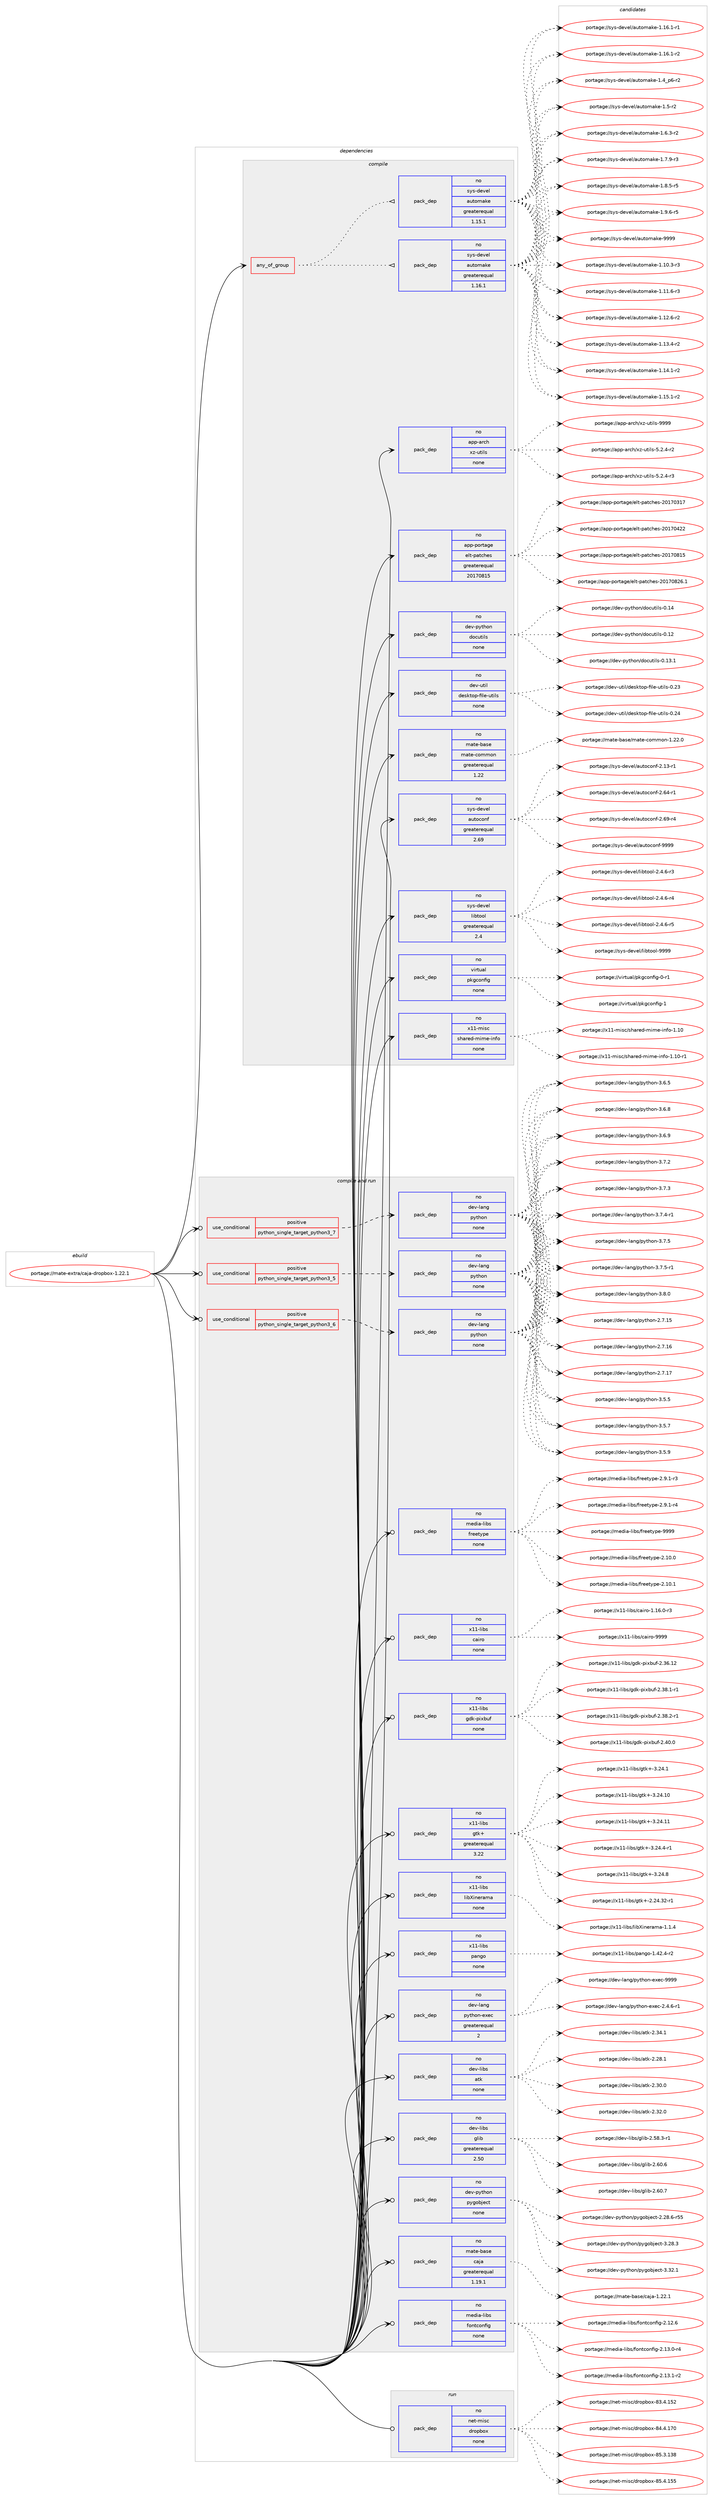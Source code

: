 digraph prolog {

# *************
# Graph options
# *************

newrank=true;
concentrate=true;
compound=true;
graph [rankdir=LR,fontname=Helvetica,fontsize=10,ranksep=1.5];#, ranksep=2.5, nodesep=0.2];
edge  [arrowhead=vee];
node  [fontname=Helvetica,fontsize=10];

# **********
# The ebuild
# **********

subgraph cluster_leftcol {
color=gray;
rank=same;
label=<<i>ebuild</i>>;
id [label="portage://mate-extra/caja-dropbox-1.22.1", color=red, width=4, href="../mate-extra/caja-dropbox-1.22.1.svg"];
}

# ****************
# The dependencies
# ****************

subgraph cluster_midcol {
color=gray;
label=<<i>dependencies</i>>;
subgraph cluster_compile {
fillcolor="#eeeeee";
style=filled;
label=<<i>compile</i>>;
subgraph any4840 {
dependency308282 [label=<<TABLE BORDER="0" CELLBORDER="1" CELLSPACING="0" CELLPADDING="4"><TR><TD CELLPADDING="10">any_of_group</TD></TR></TABLE>>, shape=none, color=red];subgraph pack225998 {
dependency308283 [label=<<TABLE BORDER="0" CELLBORDER="1" CELLSPACING="0" CELLPADDING="4" WIDTH="220"><TR><TD ROWSPAN="6" CELLPADDING="30">pack_dep</TD></TR><TR><TD WIDTH="110">no</TD></TR><TR><TD>sys-devel</TD></TR><TR><TD>automake</TD></TR><TR><TD>greaterequal</TD></TR><TR><TD>1.16.1</TD></TR></TABLE>>, shape=none, color=blue];
}
dependency308282:e -> dependency308283:w [weight=20,style="dotted",arrowhead="oinv"];
subgraph pack225999 {
dependency308284 [label=<<TABLE BORDER="0" CELLBORDER="1" CELLSPACING="0" CELLPADDING="4" WIDTH="220"><TR><TD ROWSPAN="6" CELLPADDING="30">pack_dep</TD></TR><TR><TD WIDTH="110">no</TD></TR><TR><TD>sys-devel</TD></TR><TR><TD>automake</TD></TR><TR><TD>greaterequal</TD></TR><TR><TD>1.15.1</TD></TR></TABLE>>, shape=none, color=blue];
}
dependency308282:e -> dependency308284:w [weight=20,style="dotted",arrowhead="oinv"];
}
id:e -> dependency308282:w [weight=20,style="solid",arrowhead="vee"];
subgraph pack226000 {
dependency308285 [label=<<TABLE BORDER="0" CELLBORDER="1" CELLSPACING="0" CELLPADDING="4" WIDTH="220"><TR><TD ROWSPAN="6" CELLPADDING="30">pack_dep</TD></TR><TR><TD WIDTH="110">no</TD></TR><TR><TD>app-arch</TD></TR><TR><TD>xz-utils</TD></TR><TR><TD>none</TD></TR><TR><TD></TD></TR></TABLE>>, shape=none, color=blue];
}
id:e -> dependency308285:w [weight=20,style="solid",arrowhead="vee"];
subgraph pack226001 {
dependency308286 [label=<<TABLE BORDER="0" CELLBORDER="1" CELLSPACING="0" CELLPADDING="4" WIDTH="220"><TR><TD ROWSPAN="6" CELLPADDING="30">pack_dep</TD></TR><TR><TD WIDTH="110">no</TD></TR><TR><TD>app-portage</TD></TR><TR><TD>elt-patches</TD></TR><TR><TD>greaterequal</TD></TR><TR><TD>20170815</TD></TR></TABLE>>, shape=none, color=blue];
}
id:e -> dependency308286:w [weight=20,style="solid",arrowhead="vee"];
subgraph pack226002 {
dependency308287 [label=<<TABLE BORDER="0" CELLBORDER="1" CELLSPACING="0" CELLPADDING="4" WIDTH="220"><TR><TD ROWSPAN="6" CELLPADDING="30">pack_dep</TD></TR><TR><TD WIDTH="110">no</TD></TR><TR><TD>dev-python</TD></TR><TR><TD>docutils</TD></TR><TR><TD>none</TD></TR><TR><TD></TD></TR></TABLE>>, shape=none, color=blue];
}
id:e -> dependency308287:w [weight=20,style="solid",arrowhead="vee"];
subgraph pack226003 {
dependency308288 [label=<<TABLE BORDER="0" CELLBORDER="1" CELLSPACING="0" CELLPADDING="4" WIDTH="220"><TR><TD ROWSPAN="6" CELLPADDING="30">pack_dep</TD></TR><TR><TD WIDTH="110">no</TD></TR><TR><TD>dev-util</TD></TR><TR><TD>desktop-file-utils</TD></TR><TR><TD>none</TD></TR><TR><TD></TD></TR></TABLE>>, shape=none, color=blue];
}
id:e -> dependency308288:w [weight=20,style="solid",arrowhead="vee"];
subgraph pack226004 {
dependency308289 [label=<<TABLE BORDER="0" CELLBORDER="1" CELLSPACING="0" CELLPADDING="4" WIDTH="220"><TR><TD ROWSPAN="6" CELLPADDING="30">pack_dep</TD></TR><TR><TD WIDTH="110">no</TD></TR><TR><TD>mate-base</TD></TR><TR><TD>mate-common</TD></TR><TR><TD>greaterequal</TD></TR><TR><TD>1.22</TD></TR></TABLE>>, shape=none, color=blue];
}
id:e -> dependency308289:w [weight=20,style="solid",arrowhead="vee"];
subgraph pack226005 {
dependency308290 [label=<<TABLE BORDER="0" CELLBORDER="1" CELLSPACING="0" CELLPADDING="4" WIDTH="220"><TR><TD ROWSPAN="6" CELLPADDING="30">pack_dep</TD></TR><TR><TD WIDTH="110">no</TD></TR><TR><TD>sys-devel</TD></TR><TR><TD>autoconf</TD></TR><TR><TD>greaterequal</TD></TR><TR><TD>2.69</TD></TR></TABLE>>, shape=none, color=blue];
}
id:e -> dependency308290:w [weight=20,style="solid",arrowhead="vee"];
subgraph pack226006 {
dependency308291 [label=<<TABLE BORDER="0" CELLBORDER="1" CELLSPACING="0" CELLPADDING="4" WIDTH="220"><TR><TD ROWSPAN="6" CELLPADDING="30">pack_dep</TD></TR><TR><TD WIDTH="110">no</TD></TR><TR><TD>sys-devel</TD></TR><TR><TD>libtool</TD></TR><TR><TD>greaterequal</TD></TR><TR><TD>2.4</TD></TR></TABLE>>, shape=none, color=blue];
}
id:e -> dependency308291:w [weight=20,style="solid",arrowhead="vee"];
subgraph pack226007 {
dependency308292 [label=<<TABLE BORDER="0" CELLBORDER="1" CELLSPACING="0" CELLPADDING="4" WIDTH="220"><TR><TD ROWSPAN="6" CELLPADDING="30">pack_dep</TD></TR><TR><TD WIDTH="110">no</TD></TR><TR><TD>virtual</TD></TR><TR><TD>pkgconfig</TD></TR><TR><TD>none</TD></TR><TR><TD></TD></TR></TABLE>>, shape=none, color=blue];
}
id:e -> dependency308292:w [weight=20,style="solid",arrowhead="vee"];
subgraph pack226008 {
dependency308293 [label=<<TABLE BORDER="0" CELLBORDER="1" CELLSPACING="0" CELLPADDING="4" WIDTH="220"><TR><TD ROWSPAN="6" CELLPADDING="30">pack_dep</TD></TR><TR><TD WIDTH="110">no</TD></TR><TR><TD>x11-misc</TD></TR><TR><TD>shared-mime-info</TD></TR><TR><TD>none</TD></TR><TR><TD></TD></TR></TABLE>>, shape=none, color=blue];
}
id:e -> dependency308293:w [weight=20,style="solid",arrowhead="vee"];
}
subgraph cluster_compileandrun {
fillcolor="#eeeeee";
style=filled;
label=<<i>compile and run</i>>;
subgraph cond77335 {
dependency308294 [label=<<TABLE BORDER="0" CELLBORDER="1" CELLSPACING="0" CELLPADDING="4"><TR><TD ROWSPAN="3" CELLPADDING="10">use_conditional</TD></TR><TR><TD>positive</TD></TR><TR><TD>python_single_target_python3_5</TD></TR></TABLE>>, shape=none, color=red];
subgraph pack226009 {
dependency308295 [label=<<TABLE BORDER="0" CELLBORDER="1" CELLSPACING="0" CELLPADDING="4" WIDTH="220"><TR><TD ROWSPAN="6" CELLPADDING="30">pack_dep</TD></TR><TR><TD WIDTH="110">no</TD></TR><TR><TD>dev-lang</TD></TR><TR><TD>python</TD></TR><TR><TD>none</TD></TR><TR><TD></TD></TR></TABLE>>, shape=none, color=blue];
}
dependency308294:e -> dependency308295:w [weight=20,style="dashed",arrowhead="vee"];
}
id:e -> dependency308294:w [weight=20,style="solid",arrowhead="odotvee"];
subgraph cond77336 {
dependency308296 [label=<<TABLE BORDER="0" CELLBORDER="1" CELLSPACING="0" CELLPADDING="4"><TR><TD ROWSPAN="3" CELLPADDING="10">use_conditional</TD></TR><TR><TD>positive</TD></TR><TR><TD>python_single_target_python3_6</TD></TR></TABLE>>, shape=none, color=red];
subgraph pack226010 {
dependency308297 [label=<<TABLE BORDER="0" CELLBORDER="1" CELLSPACING="0" CELLPADDING="4" WIDTH="220"><TR><TD ROWSPAN="6" CELLPADDING="30">pack_dep</TD></TR><TR><TD WIDTH="110">no</TD></TR><TR><TD>dev-lang</TD></TR><TR><TD>python</TD></TR><TR><TD>none</TD></TR><TR><TD></TD></TR></TABLE>>, shape=none, color=blue];
}
dependency308296:e -> dependency308297:w [weight=20,style="dashed",arrowhead="vee"];
}
id:e -> dependency308296:w [weight=20,style="solid",arrowhead="odotvee"];
subgraph cond77337 {
dependency308298 [label=<<TABLE BORDER="0" CELLBORDER="1" CELLSPACING="0" CELLPADDING="4"><TR><TD ROWSPAN="3" CELLPADDING="10">use_conditional</TD></TR><TR><TD>positive</TD></TR><TR><TD>python_single_target_python3_7</TD></TR></TABLE>>, shape=none, color=red];
subgraph pack226011 {
dependency308299 [label=<<TABLE BORDER="0" CELLBORDER="1" CELLSPACING="0" CELLPADDING="4" WIDTH="220"><TR><TD ROWSPAN="6" CELLPADDING="30">pack_dep</TD></TR><TR><TD WIDTH="110">no</TD></TR><TR><TD>dev-lang</TD></TR><TR><TD>python</TD></TR><TR><TD>none</TD></TR><TR><TD></TD></TR></TABLE>>, shape=none, color=blue];
}
dependency308298:e -> dependency308299:w [weight=20,style="dashed",arrowhead="vee"];
}
id:e -> dependency308298:w [weight=20,style="solid",arrowhead="odotvee"];
subgraph pack226012 {
dependency308300 [label=<<TABLE BORDER="0" CELLBORDER="1" CELLSPACING="0" CELLPADDING="4" WIDTH="220"><TR><TD ROWSPAN="6" CELLPADDING="30">pack_dep</TD></TR><TR><TD WIDTH="110">no</TD></TR><TR><TD>dev-lang</TD></TR><TR><TD>python-exec</TD></TR><TR><TD>greaterequal</TD></TR><TR><TD>2</TD></TR></TABLE>>, shape=none, color=blue];
}
id:e -> dependency308300:w [weight=20,style="solid",arrowhead="odotvee"];
subgraph pack226013 {
dependency308301 [label=<<TABLE BORDER="0" CELLBORDER="1" CELLSPACING="0" CELLPADDING="4" WIDTH="220"><TR><TD ROWSPAN="6" CELLPADDING="30">pack_dep</TD></TR><TR><TD WIDTH="110">no</TD></TR><TR><TD>dev-libs</TD></TR><TR><TD>atk</TD></TR><TR><TD>none</TD></TR><TR><TD></TD></TR></TABLE>>, shape=none, color=blue];
}
id:e -> dependency308301:w [weight=20,style="solid",arrowhead="odotvee"];
subgraph pack226014 {
dependency308302 [label=<<TABLE BORDER="0" CELLBORDER="1" CELLSPACING="0" CELLPADDING="4" WIDTH="220"><TR><TD ROWSPAN="6" CELLPADDING="30">pack_dep</TD></TR><TR><TD WIDTH="110">no</TD></TR><TR><TD>dev-libs</TD></TR><TR><TD>glib</TD></TR><TR><TD>greaterequal</TD></TR><TR><TD>2.50</TD></TR></TABLE>>, shape=none, color=blue];
}
id:e -> dependency308302:w [weight=20,style="solid",arrowhead="odotvee"];
subgraph pack226015 {
dependency308303 [label=<<TABLE BORDER="0" CELLBORDER="1" CELLSPACING="0" CELLPADDING="4" WIDTH="220"><TR><TD ROWSPAN="6" CELLPADDING="30">pack_dep</TD></TR><TR><TD WIDTH="110">no</TD></TR><TR><TD>dev-python</TD></TR><TR><TD>pygobject</TD></TR><TR><TD>none</TD></TR><TR><TD></TD></TR></TABLE>>, shape=none, color=blue];
}
id:e -> dependency308303:w [weight=20,style="solid",arrowhead="odotvee"];
subgraph pack226016 {
dependency308304 [label=<<TABLE BORDER="0" CELLBORDER="1" CELLSPACING="0" CELLPADDING="4" WIDTH="220"><TR><TD ROWSPAN="6" CELLPADDING="30">pack_dep</TD></TR><TR><TD WIDTH="110">no</TD></TR><TR><TD>mate-base</TD></TR><TR><TD>caja</TD></TR><TR><TD>greaterequal</TD></TR><TR><TD>1.19.1</TD></TR></TABLE>>, shape=none, color=blue];
}
id:e -> dependency308304:w [weight=20,style="solid",arrowhead="odotvee"];
subgraph pack226017 {
dependency308305 [label=<<TABLE BORDER="0" CELLBORDER="1" CELLSPACING="0" CELLPADDING="4" WIDTH="220"><TR><TD ROWSPAN="6" CELLPADDING="30">pack_dep</TD></TR><TR><TD WIDTH="110">no</TD></TR><TR><TD>media-libs</TD></TR><TR><TD>fontconfig</TD></TR><TR><TD>none</TD></TR><TR><TD></TD></TR></TABLE>>, shape=none, color=blue];
}
id:e -> dependency308305:w [weight=20,style="solid",arrowhead="odotvee"];
subgraph pack226018 {
dependency308306 [label=<<TABLE BORDER="0" CELLBORDER="1" CELLSPACING="0" CELLPADDING="4" WIDTH="220"><TR><TD ROWSPAN="6" CELLPADDING="30">pack_dep</TD></TR><TR><TD WIDTH="110">no</TD></TR><TR><TD>media-libs</TD></TR><TR><TD>freetype</TD></TR><TR><TD>none</TD></TR><TR><TD></TD></TR></TABLE>>, shape=none, color=blue];
}
id:e -> dependency308306:w [weight=20,style="solid",arrowhead="odotvee"];
subgraph pack226019 {
dependency308307 [label=<<TABLE BORDER="0" CELLBORDER="1" CELLSPACING="0" CELLPADDING="4" WIDTH="220"><TR><TD ROWSPAN="6" CELLPADDING="30">pack_dep</TD></TR><TR><TD WIDTH="110">no</TD></TR><TR><TD>x11-libs</TD></TR><TR><TD>cairo</TD></TR><TR><TD>none</TD></TR><TR><TD></TD></TR></TABLE>>, shape=none, color=blue];
}
id:e -> dependency308307:w [weight=20,style="solid",arrowhead="odotvee"];
subgraph pack226020 {
dependency308308 [label=<<TABLE BORDER="0" CELLBORDER="1" CELLSPACING="0" CELLPADDING="4" WIDTH="220"><TR><TD ROWSPAN="6" CELLPADDING="30">pack_dep</TD></TR><TR><TD WIDTH="110">no</TD></TR><TR><TD>x11-libs</TD></TR><TR><TD>gdk-pixbuf</TD></TR><TR><TD>none</TD></TR><TR><TD></TD></TR></TABLE>>, shape=none, color=blue];
}
id:e -> dependency308308:w [weight=20,style="solid",arrowhead="odotvee"];
subgraph pack226021 {
dependency308309 [label=<<TABLE BORDER="0" CELLBORDER="1" CELLSPACING="0" CELLPADDING="4" WIDTH="220"><TR><TD ROWSPAN="6" CELLPADDING="30">pack_dep</TD></TR><TR><TD WIDTH="110">no</TD></TR><TR><TD>x11-libs</TD></TR><TR><TD>gtk+</TD></TR><TR><TD>greaterequal</TD></TR><TR><TD>3.22</TD></TR></TABLE>>, shape=none, color=blue];
}
id:e -> dependency308309:w [weight=20,style="solid",arrowhead="odotvee"];
subgraph pack226022 {
dependency308310 [label=<<TABLE BORDER="0" CELLBORDER="1" CELLSPACING="0" CELLPADDING="4" WIDTH="220"><TR><TD ROWSPAN="6" CELLPADDING="30">pack_dep</TD></TR><TR><TD WIDTH="110">no</TD></TR><TR><TD>x11-libs</TD></TR><TR><TD>libXinerama</TD></TR><TR><TD>none</TD></TR><TR><TD></TD></TR></TABLE>>, shape=none, color=blue];
}
id:e -> dependency308310:w [weight=20,style="solid",arrowhead="odotvee"];
subgraph pack226023 {
dependency308311 [label=<<TABLE BORDER="0" CELLBORDER="1" CELLSPACING="0" CELLPADDING="4" WIDTH="220"><TR><TD ROWSPAN="6" CELLPADDING="30">pack_dep</TD></TR><TR><TD WIDTH="110">no</TD></TR><TR><TD>x11-libs</TD></TR><TR><TD>pango</TD></TR><TR><TD>none</TD></TR><TR><TD></TD></TR></TABLE>>, shape=none, color=blue];
}
id:e -> dependency308311:w [weight=20,style="solid",arrowhead="odotvee"];
}
subgraph cluster_run {
fillcolor="#eeeeee";
style=filled;
label=<<i>run</i>>;
subgraph pack226024 {
dependency308312 [label=<<TABLE BORDER="0" CELLBORDER="1" CELLSPACING="0" CELLPADDING="4" WIDTH="220"><TR><TD ROWSPAN="6" CELLPADDING="30">pack_dep</TD></TR><TR><TD WIDTH="110">no</TD></TR><TR><TD>net-misc</TD></TR><TR><TD>dropbox</TD></TR><TR><TD>none</TD></TR><TR><TD></TD></TR></TABLE>>, shape=none, color=blue];
}
id:e -> dependency308312:w [weight=20,style="solid",arrowhead="odot"];
}
}

# **************
# The candidates
# **************

subgraph cluster_choices {
rank=same;
color=gray;
label=<<i>candidates</i>>;

subgraph choice225998 {
color=black;
nodesep=1;
choiceportage11512111545100101118101108479711711611110997107101454946494846514511451 [label="portage://sys-devel/automake-1.10.3-r3", color=red, width=4,href="../sys-devel/automake-1.10.3-r3.svg"];
choiceportage11512111545100101118101108479711711611110997107101454946494946544511451 [label="portage://sys-devel/automake-1.11.6-r3", color=red, width=4,href="../sys-devel/automake-1.11.6-r3.svg"];
choiceportage11512111545100101118101108479711711611110997107101454946495046544511450 [label="portage://sys-devel/automake-1.12.6-r2", color=red, width=4,href="../sys-devel/automake-1.12.6-r2.svg"];
choiceportage11512111545100101118101108479711711611110997107101454946495146524511450 [label="portage://sys-devel/automake-1.13.4-r2", color=red, width=4,href="../sys-devel/automake-1.13.4-r2.svg"];
choiceportage11512111545100101118101108479711711611110997107101454946495246494511450 [label="portage://sys-devel/automake-1.14.1-r2", color=red, width=4,href="../sys-devel/automake-1.14.1-r2.svg"];
choiceportage11512111545100101118101108479711711611110997107101454946495346494511450 [label="portage://sys-devel/automake-1.15.1-r2", color=red, width=4,href="../sys-devel/automake-1.15.1-r2.svg"];
choiceportage11512111545100101118101108479711711611110997107101454946495446494511449 [label="portage://sys-devel/automake-1.16.1-r1", color=red, width=4,href="../sys-devel/automake-1.16.1-r1.svg"];
choiceportage11512111545100101118101108479711711611110997107101454946495446494511450 [label="portage://sys-devel/automake-1.16.1-r2", color=red, width=4,href="../sys-devel/automake-1.16.1-r2.svg"];
choiceportage115121115451001011181011084797117116111109971071014549465295112544511450 [label="portage://sys-devel/automake-1.4_p6-r2", color=red, width=4,href="../sys-devel/automake-1.4_p6-r2.svg"];
choiceportage11512111545100101118101108479711711611110997107101454946534511450 [label="portage://sys-devel/automake-1.5-r2", color=red, width=4,href="../sys-devel/automake-1.5-r2.svg"];
choiceportage115121115451001011181011084797117116111109971071014549465446514511450 [label="portage://sys-devel/automake-1.6.3-r2", color=red, width=4,href="../sys-devel/automake-1.6.3-r2.svg"];
choiceportage115121115451001011181011084797117116111109971071014549465546574511451 [label="portage://sys-devel/automake-1.7.9-r3", color=red, width=4,href="../sys-devel/automake-1.7.9-r3.svg"];
choiceportage115121115451001011181011084797117116111109971071014549465646534511453 [label="portage://sys-devel/automake-1.8.5-r5", color=red, width=4,href="../sys-devel/automake-1.8.5-r5.svg"];
choiceportage115121115451001011181011084797117116111109971071014549465746544511453 [label="portage://sys-devel/automake-1.9.6-r5", color=red, width=4,href="../sys-devel/automake-1.9.6-r5.svg"];
choiceportage115121115451001011181011084797117116111109971071014557575757 [label="portage://sys-devel/automake-9999", color=red, width=4,href="../sys-devel/automake-9999.svg"];
dependency308283:e -> choiceportage11512111545100101118101108479711711611110997107101454946494846514511451:w [style=dotted,weight="100"];
dependency308283:e -> choiceportage11512111545100101118101108479711711611110997107101454946494946544511451:w [style=dotted,weight="100"];
dependency308283:e -> choiceportage11512111545100101118101108479711711611110997107101454946495046544511450:w [style=dotted,weight="100"];
dependency308283:e -> choiceportage11512111545100101118101108479711711611110997107101454946495146524511450:w [style=dotted,weight="100"];
dependency308283:e -> choiceportage11512111545100101118101108479711711611110997107101454946495246494511450:w [style=dotted,weight="100"];
dependency308283:e -> choiceportage11512111545100101118101108479711711611110997107101454946495346494511450:w [style=dotted,weight="100"];
dependency308283:e -> choiceportage11512111545100101118101108479711711611110997107101454946495446494511449:w [style=dotted,weight="100"];
dependency308283:e -> choiceportage11512111545100101118101108479711711611110997107101454946495446494511450:w [style=dotted,weight="100"];
dependency308283:e -> choiceportage115121115451001011181011084797117116111109971071014549465295112544511450:w [style=dotted,weight="100"];
dependency308283:e -> choiceportage11512111545100101118101108479711711611110997107101454946534511450:w [style=dotted,weight="100"];
dependency308283:e -> choiceportage115121115451001011181011084797117116111109971071014549465446514511450:w [style=dotted,weight="100"];
dependency308283:e -> choiceportage115121115451001011181011084797117116111109971071014549465546574511451:w [style=dotted,weight="100"];
dependency308283:e -> choiceportage115121115451001011181011084797117116111109971071014549465646534511453:w [style=dotted,weight="100"];
dependency308283:e -> choiceportage115121115451001011181011084797117116111109971071014549465746544511453:w [style=dotted,weight="100"];
dependency308283:e -> choiceportage115121115451001011181011084797117116111109971071014557575757:w [style=dotted,weight="100"];
}
subgraph choice225999 {
color=black;
nodesep=1;
choiceportage11512111545100101118101108479711711611110997107101454946494846514511451 [label="portage://sys-devel/automake-1.10.3-r3", color=red, width=4,href="../sys-devel/automake-1.10.3-r3.svg"];
choiceportage11512111545100101118101108479711711611110997107101454946494946544511451 [label="portage://sys-devel/automake-1.11.6-r3", color=red, width=4,href="../sys-devel/automake-1.11.6-r3.svg"];
choiceportage11512111545100101118101108479711711611110997107101454946495046544511450 [label="portage://sys-devel/automake-1.12.6-r2", color=red, width=4,href="../sys-devel/automake-1.12.6-r2.svg"];
choiceportage11512111545100101118101108479711711611110997107101454946495146524511450 [label="portage://sys-devel/automake-1.13.4-r2", color=red, width=4,href="../sys-devel/automake-1.13.4-r2.svg"];
choiceportage11512111545100101118101108479711711611110997107101454946495246494511450 [label="portage://sys-devel/automake-1.14.1-r2", color=red, width=4,href="../sys-devel/automake-1.14.1-r2.svg"];
choiceportage11512111545100101118101108479711711611110997107101454946495346494511450 [label="portage://sys-devel/automake-1.15.1-r2", color=red, width=4,href="../sys-devel/automake-1.15.1-r2.svg"];
choiceportage11512111545100101118101108479711711611110997107101454946495446494511449 [label="portage://sys-devel/automake-1.16.1-r1", color=red, width=4,href="../sys-devel/automake-1.16.1-r1.svg"];
choiceportage11512111545100101118101108479711711611110997107101454946495446494511450 [label="portage://sys-devel/automake-1.16.1-r2", color=red, width=4,href="../sys-devel/automake-1.16.1-r2.svg"];
choiceportage115121115451001011181011084797117116111109971071014549465295112544511450 [label="portage://sys-devel/automake-1.4_p6-r2", color=red, width=4,href="../sys-devel/automake-1.4_p6-r2.svg"];
choiceportage11512111545100101118101108479711711611110997107101454946534511450 [label="portage://sys-devel/automake-1.5-r2", color=red, width=4,href="../sys-devel/automake-1.5-r2.svg"];
choiceportage115121115451001011181011084797117116111109971071014549465446514511450 [label="portage://sys-devel/automake-1.6.3-r2", color=red, width=4,href="../sys-devel/automake-1.6.3-r2.svg"];
choiceportage115121115451001011181011084797117116111109971071014549465546574511451 [label="portage://sys-devel/automake-1.7.9-r3", color=red, width=4,href="../sys-devel/automake-1.7.9-r3.svg"];
choiceportage115121115451001011181011084797117116111109971071014549465646534511453 [label="portage://sys-devel/automake-1.8.5-r5", color=red, width=4,href="../sys-devel/automake-1.8.5-r5.svg"];
choiceportage115121115451001011181011084797117116111109971071014549465746544511453 [label="portage://sys-devel/automake-1.9.6-r5", color=red, width=4,href="../sys-devel/automake-1.9.6-r5.svg"];
choiceportage115121115451001011181011084797117116111109971071014557575757 [label="portage://sys-devel/automake-9999", color=red, width=4,href="../sys-devel/automake-9999.svg"];
dependency308284:e -> choiceportage11512111545100101118101108479711711611110997107101454946494846514511451:w [style=dotted,weight="100"];
dependency308284:e -> choiceportage11512111545100101118101108479711711611110997107101454946494946544511451:w [style=dotted,weight="100"];
dependency308284:e -> choiceportage11512111545100101118101108479711711611110997107101454946495046544511450:w [style=dotted,weight="100"];
dependency308284:e -> choiceportage11512111545100101118101108479711711611110997107101454946495146524511450:w [style=dotted,weight="100"];
dependency308284:e -> choiceportage11512111545100101118101108479711711611110997107101454946495246494511450:w [style=dotted,weight="100"];
dependency308284:e -> choiceportage11512111545100101118101108479711711611110997107101454946495346494511450:w [style=dotted,weight="100"];
dependency308284:e -> choiceportage11512111545100101118101108479711711611110997107101454946495446494511449:w [style=dotted,weight="100"];
dependency308284:e -> choiceportage11512111545100101118101108479711711611110997107101454946495446494511450:w [style=dotted,weight="100"];
dependency308284:e -> choiceportage115121115451001011181011084797117116111109971071014549465295112544511450:w [style=dotted,weight="100"];
dependency308284:e -> choiceportage11512111545100101118101108479711711611110997107101454946534511450:w [style=dotted,weight="100"];
dependency308284:e -> choiceportage115121115451001011181011084797117116111109971071014549465446514511450:w [style=dotted,weight="100"];
dependency308284:e -> choiceportage115121115451001011181011084797117116111109971071014549465546574511451:w [style=dotted,weight="100"];
dependency308284:e -> choiceportage115121115451001011181011084797117116111109971071014549465646534511453:w [style=dotted,weight="100"];
dependency308284:e -> choiceportage115121115451001011181011084797117116111109971071014549465746544511453:w [style=dotted,weight="100"];
dependency308284:e -> choiceportage115121115451001011181011084797117116111109971071014557575757:w [style=dotted,weight="100"];
}
subgraph choice226000 {
color=black;
nodesep=1;
choiceportage9711211245971149910447120122451171161051081154553465046524511450 [label="portage://app-arch/xz-utils-5.2.4-r2", color=red, width=4,href="../app-arch/xz-utils-5.2.4-r2.svg"];
choiceportage9711211245971149910447120122451171161051081154553465046524511451 [label="portage://app-arch/xz-utils-5.2.4-r3", color=red, width=4,href="../app-arch/xz-utils-5.2.4-r3.svg"];
choiceportage9711211245971149910447120122451171161051081154557575757 [label="portage://app-arch/xz-utils-9999", color=red, width=4,href="../app-arch/xz-utils-9999.svg"];
dependency308285:e -> choiceportage9711211245971149910447120122451171161051081154553465046524511450:w [style=dotted,weight="100"];
dependency308285:e -> choiceportage9711211245971149910447120122451171161051081154553465046524511451:w [style=dotted,weight="100"];
dependency308285:e -> choiceportage9711211245971149910447120122451171161051081154557575757:w [style=dotted,weight="100"];
}
subgraph choice226001 {
color=black;
nodesep=1;
choiceportage97112112451121111141169710310147101108116451129711699104101115455048495548514955 [label="portage://app-portage/elt-patches-20170317", color=red, width=4,href="../app-portage/elt-patches-20170317.svg"];
choiceportage97112112451121111141169710310147101108116451129711699104101115455048495548525050 [label="portage://app-portage/elt-patches-20170422", color=red, width=4,href="../app-portage/elt-patches-20170422.svg"];
choiceportage97112112451121111141169710310147101108116451129711699104101115455048495548564953 [label="portage://app-portage/elt-patches-20170815", color=red, width=4,href="../app-portage/elt-patches-20170815.svg"];
choiceportage971121124511211111411697103101471011081164511297116991041011154550484955485650544649 [label="portage://app-portage/elt-patches-20170826.1", color=red, width=4,href="../app-portage/elt-patches-20170826.1.svg"];
dependency308286:e -> choiceportage97112112451121111141169710310147101108116451129711699104101115455048495548514955:w [style=dotted,weight="100"];
dependency308286:e -> choiceportage97112112451121111141169710310147101108116451129711699104101115455048495548525050:w [style=dotted,weight="100"];
dependency308286:e -> choiceportage97112112451121111141169710310147101108116451129711699104101115455048495548564953:w [style=dotted,weight="100"];
dependency308286:e -> choiceportage971121124511211111411697103101471011081164511297116991041011154550484955485650544649:w [style=dotted,weight="100"];
}
subgraph choice226002 {
color=black;
nodesep=1;
choiceportage1001011184511212111610411111047100111991171161051081154548464950 [label="portage://dev-python/docutils-0.12", color=red, width=4,href="../dev-python/docutils-0.12.svg"];
choiceportage10010111845112121116104111110471001119911711610510811545484649514649 [label="portage://dev-python/docutils-0.13.1", color=red, width=4,href="../dev-python/docutils-0.13.1.svg"];
choiceportage1001011184511212111610411111047100111991171161051081154548464952 [label="portage://dev-python/docutils-0.14", color=red, width=4,href="../dev-python/docutils-0.14.svg"];
dependency308287:e -> choiceportage1001011184511212111610411111047100111991171161051081154548464950:w [style=dotted,weight="100"];
dependency308287:e -> choiceportage10010111845112121116104111110471001119911711610510811545484649514649:w [style=dotted,weight="100"];
dependency308287:e -> choiceportage1001011184511212111610411111047100111991171161051081154548464952:w [style=dotted,weight="100"];
}
subgraph choice226003 {
color=black;
nodesep=1;
choiceportage100101118451171161051084710010111510711611111245102105108101451171161051081154548465051 [label="portage://dev-util/desktop-file-utils-0.23", color=red, width=4,href="../dev-util/desktop-file-utils-0.23.svg"];
choiceportage100101118451171161051084710010111510711611111245102105108101451171161051081154548465052 [label="portage://dev-util/desktop-file-utils-0.24", color=red, width=4,href="../dev-util/desktop-file-utils-0.24.svg"];
dependency308288:e -> choiceportage100101118451171161051084710010111510711611111245102105108101451171161051081154548465051:w [style=dotted,weight="100"];
dependency308288:e -> choiceportage100101118451171161051084710010111510711611111245102105108101451171161051081154548465052:w [style=dotted,weight="100"];
}
subgraph choice226004 {
color=black;
nodesep=1;
choiceportage109971161014598971151014710997116101459911110910911111045494650504648 [label="portage://mate-base/mate-common-1.22.0", color=red, width=4,href="../mate-base/mate-common-1.22.0.svg"];
dependency308289:e -> choiceportage109971161014598971151014710997116101459911110910911111045494650504648:w [style=dotted,weight="100"];
}
subgraph choice226005 {
color=black;
nodesep=1;
choiceportage1151211154510010111810110847971171161119911111010245504649514511449 [label="portage://sys-devel/autoconf-2.13-r1", color=red, width=4,href="../sys-devel/autoconf-2.13-r1.svg"];
choiceportage1151211154510010111810110847971171161119911111010245504654524511449 [label="portage://sys-devel/autoconf-2.64-r1", color=red, width=4,href="../sys-devel/autoconf-2.64-r1.svg"];
choiceportage1151211154510010111810110847971171161119911111010245504654574511452 [label="portage://sys-devel/autoconf-2.69-r4", color=red, width=4,href="../sys-devel/autoconf-2.69-r4.svg"];
choiceportage115121115451001011181011084797117116111991111101024557575757 [label="portage://sys-devel/autoconf-9999", color=red, width=4,href="../sys-devel/autoconf-9999.svg"];
dependency308290:e -> choiceportage1151211154510010111810110847971171161119911111010245504649514511449:w [style=dotted,weight="100"];
dependency308290:e -> choiceportage1151211154510010111810110847971171161119911111010245504654524511449:w [style=dotted,weight="100"];
dependency308290:e -> choiceportage1151211154510010111810110847971171161119911111010245504654574511452:w [style=dotted,weight="100"];
dependency308290:e -> choiceportage115121115451001011181011084797117116111991111101024557575757:w [style=dotted,weight="100"];
}
subgraph choice226006 {
color=black;
nodesep=1;
choiceportage1151211154510010111810110847108105981161111111084550465246544511451 [label="portage://sys-devel/libtool-2.4.6-r3", color=red, width=4,href="../sys-devel/libtool-2.4.6-r3.svg"];
choiceportage1151211154510010111810110847108105981161111111084550465246544511452 [label="portage://sys-devel/libtool-2.4.6-r4", color=red, width=4,href="../sys-devel/libtool-2.4.6-r4.svg"];
choiceportage1151211154510010111810110847108105981161111111084550465246544511453 [label="portage://sys-devel/libtool-2.4.6-r5", color=red, width=4,href="../sys-devel/libtool-2.4.6-r5.svg"];
choiceportage1151211154510010111810110847108105981161111111084557575757 [label="portage://sys-devel/libtool-9999", color=red, width=4,href="../sys-devel/libtool-9999.svg"];
dependency308291:e -> choiceportage1151211154510010111810110847108105981161111111084550465246544511451:w [style=dotted,weight="100"];
dependency308291:e -> choiceportage1151211154510010111810110847108105981161111111084550465246544511452:w [style=dotted,weight="100"];
dependency308291:e -> choiceportage1151211154510010111810110847108105981161111111084550465246544511453:w [style=dotted,weight="100"];
dependency308291:e -> choiceportage1151211154510010111810110847108105981161111111084557575757:w [style=dotted,weight="100"];
}
subgraph choice226007 {
color=black;
nodesep=1;
choiceportage11810511411611797108471121071039911111010210510345484511449 [label="portage://virtual/pkgconfig-0-r1", color=red, width=4,href="../virtual/pkgconfig-0-r1.svg"];
choiceportage1181051141161179710847112107103991111101021051034549 [label="portage://virtual/pkgconfig-1", color=red, width=4,href="../virtual/pkgconfig-1.svg"];
dependency308292:e -> choiceportage11810511411611797108471121071039911111010210510345484511449:w [style=dotted,weight="100"];
dependency308292:e -> choiceportage1181051141161179710847112107103991111101021051034549:w [style=dotted,weight="100"];
}
subgraph choice226008 {
color=black;
nodesep=1;
choiceportage12049494510910511599471151049711410110045109105109101451051101021114549464948 [label="portage://x11-misc/shared-mime-info-1.10", color=red, width=4,href="../x11-misc/shared-mime-info-1.10.svg"];
choiceportage120494945109105115994711510497114101100451091051091014510511010211145494649484511449 [label="portage://x11-misc/shared-mime-info-1.10-r1", color=red, width=4,href="../x11-misc/shared-mime-info-1.10-r1.svg"];
dependency308293:e -> choiceportage12049494510910511599471151049711410110045109105109101451051101021114549464948:w [style=dotted,weight="100"];
dependency308293:e -> choiceportage120494945109105115994711510497114101100451091051091014510511010211145494649484511449:w [style=dotted,weight="100"];
}
subgraph choice226009 {
color=black;
nodesep=1;
choiceportage10010111845108971101034711212111610411111045504655464953 [label="portage://dev-lang/python-2.7.15", color=red, width=4,href="../dev-lang/python-2.7.15.svg"];
choiceportage10010111845108971101034711212111610411111045504655464954 [label="portage://dev-lang/python-2.7.16", color=red, width=4,href="../dev-lang/python-2.7.16.svg"];
choiceportage10010111845108971101034711212111610411111045504655464955 [label="portage://dev-lang/python-2.7.17", color=red, width=4,href="../dev-lang/python-2.7.17.svg"];
choiceportage100101118451089711010347112121116104111110455146534653 [label="portage://dev-lang/python-3.5.5", color=red, width=4,href="../dev-lang/python-3.5.5.svg"];
choiceportage100101118451089711010347112121116104111110455146534655 [label="portage://dev-lang/python-3.5.7", color=red, width=4,href="../dev-lang/python-3.5.7.svg"];
choiceportage100101118451089711010347112121116104111110455146534657 [label="portage://dev-lang/python-3.5.9", color=red, width=4,href="../dev-lang/python-3.5.9.svg"];
choiceportage100101118451089711010347112121116104111110455146544653 [label="portage://dev-lang/python-3.6.5", color=red, width=4,href="../dev-lang/python-3.6.5.svg"];
choiceportage100101118451089711010347112121116104111110455146544656 [label="portage://dev-lang/python-3.6.8", color=red, width=4,href="../dev-lang/python-3.6.8.svg"];
choiceportage100101118451089711010347112121116104111110455146544657 [label="portage://dev-lang/python-3.6.9", color=red, width=4,href="../dev-lang/python-3.6.9.svg"];
choiceportage100101118451089711010347112121116104111110455146554650 [label="portage://dev-lang/python-3.7.2", color=red, width=4,href="../dev-lang/python-3.7.2.svg"];
choiceportage100101118451089711010347112121116104111110455146554651 [label="portage://dev-lang/python-3.7.3", color=red, width=4,href="../dev-lang/python-3.7.3.svg"];
choiceportage1001011184510897110103471121211161041111104551465546524511449 [label="portage://dev-lang/python-3.7.4-r1", color=red, width=4,href="../dev-lang/python-3.7.4-r1.svg"];
choiceportage100101118451089711010347112121116104111110455146554653 [label="portage://dev-lang/python-3.7.5", color=red, width=4,href="../dev-lang/python-3.7.5.svg"];
choiceportage1001011184510897110103471121211161041111104551465546534511449 [label="portage://dev-lang/python-3.7.5-r1", color=red, width=4,href="../dev-lang/python-3.7.5-r1.svg"];
choiceportage100101118451089711010347112121116104111110455146564648 [label="portage://dev-lang/python-3.8.0", color=red, width=4,href="../dev-lang/python-3.8.0.svg"];
dependency308295:e -> choiceportage10010111845108971101034711212111610411111045504655464953:w [style=dotted,weight="100"];
dependency308295:e -> choiceportage10010111845108971101034711212111610411111045504655464954:w [style=dotted,weight="100"];
dependency308295:e -> choiceportage10010111845108971101034711212111610411111045504655464955:w [style=dotted,weight="100"];
dependency308295:e -> choiceportage100101118451089711010347112121116104111110455146534653:w [style=dotted,weight="100"];
dependency308295:e -> choiceportage100101118451089711010347112121116104111110455146534655:w [style=dotted,weight="100"];
dependency308295:e -> choiceportage100101118451089711010347112121116104111110455146534657:w [style=dotted,weight="100"];
dependency308295:e -> choiceportage100101118451089711010347112121116104111110455146544653:w [style=dotted,weight="100"];
dependency308295:e -> choiceportage100101118451089711010347112121116104111110455146544656:w [style=dotted,weight="100"];
dependency308295:e -> choiceportage100101118451089711010347112121116104111110455146544657:w [style=dotted,weight="100"];
dependency308295:e -> choiceportage100101118451089711010347112121116104111110455146554650:w [style=dotted,weight="100"];
dependency308295:e -> choiceportage100101118451089711010347112121116104111110455146554651:w [style=dotted,weight="100"];
dependency308295:e -> choiceportage1001011184510897110103471121211161041111104551465546524511449:w [style=dotted,weight="100"];
dependency308295:e -> choiceportage100101118451089711010347112121116104111110455146554653:w [style=dotted,weight="100"];
dependency308295:e -> choiceportage1001011184510897110103471121211161041111104551465546534511449:w [style=dotted,weight="100"];
dependency308295:e -> choiceportage100101118451089711010347112121116104111110455146564648:w [style=dotted,weight="100"];
}
subgraph choice226010 {
color=black;
nodesep=1;
choiceportage10010111845108971101034711212111610411111045504655464953 [label="portage://dev-lang/python-2.7.15", color=red, width=4,href="../dev-lang/python-2.7.15.svg"];
choiceportage10010111845108971101034711212111610411111045504655464954 [label="portage://dev-lang/python-2.7.16", color=red, width=4,href="../dev-lang/python-2.7.16.svg"];
choiceportage10010111845108971101034711212111610411111045504655464955 [label="portage://dev-lang/python-2.7.17", color=red, width=4,href="../dev-lang/python-2.7.17.svg"];
choiceportage100101118451089711010347112121116104111110455146534653 [label="portage://dev-lang/python-3.5.5", color=red, width=4,href="../dev-lang/python-3.5.5.svg"];
choiceportage100101118451089711010347112121116104111110455146534655 [label="portage://dev-lang/python-3.5.7", color=red, width=4,href="../dev-lang/python-3.5.7.svg"];
choiceportage100101118451089711010347112121116104111110455146534657 [label="portage://dev-lang/python-3.5.9", color=red, width=4,href="../dev-lang/python-3.5.9.svg"];
choiceportage100101118451089711010347112121116104111110455146544653 [label="portage://dev-lang/python-3.6.5", color=red, width=4,href="../dev-lang/python-3.6.5.svg"];
choiceportage100101118451089711010347112121116104111110455146544656 [label="portage://dev-lang/python-3.6.8", color=red, width=4,href="../dev-lang/python-3.6.8.svg"];
choiceportage100101118451089711010347112121116104111110455146544657 [label="portage://dev-lang/python-3.6.9", color=red, width=4,href="../dev-lang/python-3.6.9.svg"];
choiceportage100101118451089711010347112121116104111110455146554650 [label="portage://dev-lang/python-3.7.2", color=red, width=4,href="../dev-lang/python-3.7.2.svg"];
choiceportage100101118451089711010347112121116104111110455146554651 [label="portage://dev-lang/python-3.7.3", color=red, width=4,href="../dev-lang/python-3.7.3.svg"];
choiceportage1001011184510897110103471121211161041111104551465546524511449 [label="portage://dev-lang/python-3.7.4-r1", color=red, width=4,href="../dev-lang/python-3.7.4-r1.svg"];
choiceportage100101118451089711010347112121116104111110455146554653 [label="portage://dev-lang/python-3.7.5", color=red, width=4,href="../dev-lang/python-3.7.5.svg"];
choiceportage1001011184510897110103471121211161041111104551465546534511449 [label="portage://dev-lang/python-3.7.5-r1", color=red, width=4,href="../dev-lang/python-3.7.5-r1.svg"];
choiceportage100101118451089711010347112121116104111110455146564648 [label="portage://dev-lang/python-3.8.0", color=red, width=4,href="../dev-lang/python-3.8.0.svg"];
dependency308297:e -> choiceportage10010111845108971101034711212111610411111045504655464953:w [style=dotted,weight="100"];
dependency308297:e -> choiceportage10010111845108971101034711212111610411111045504655464954:w [style=dotted,weight="100"];
dependency308297:e -> choiceportage10010111845108971101034711212111610411111045504655464955:w [style=dotted,weight="100"];
dependency308297:e -> choiceportage100101118451089711010347112121116104111110455146534653:w [style=dotted,weight="100"];
dependency308297:e -> choiceportage100101118451089711010347112121116104111110455146534655:w [style=dotted,weight="100"];
dependency308297:e -> choiceportage100101118451089711010347112121116104111110455146534657:w [style=dotted,weight="100"];
dependency308297:e -> choiceportage100101118451089711010347112121116104111110455146544653:w [style=dotted,weight="100"];
dependency308297:e -> choiceportage100101118451089711010347112121116104111110455146544656:w [style=dotted,weight="100"];
dependency308297:e -> choiceportage100101118451089711010347112121116104111110455146544657:w [style=dotted,weight="100"];
dependency308297:e -> choiceportage100101118451089711010347112121116104111110455146554650:w [style=dotted,weight="100"];
dependency308297:e -> choiceportage100101118451089711010347112121116104111110455146554651:w [style=dotted,weight="100"];
dependency308297:e -> choiceportage1001011184510897110103471121211161041111104551465546524511449:w [style=dotted,weight="100"];
dependency308297:e -> choiceportage100101118451089711010347112121116104111110455146554653:w [style=dotted,weight="100"];
dependency308297:e -> choiceportage1001011184510897110103471121211161041111104551465546534511449:w [style=dotted,weight="100"];
dependency308297:e -> choiceportage100101118451089711010347112121116104111110455146564648:w [style=dotted,weight="100"];
}
subgraph choice226011 {
color=black;
nodesep=1;
choiceportage10010111845108971101034711212111610411111045504655464953 [label="portage://dev-lang/python-2.7.15", color=red, width=4,href="../dev-lang/python-2.7.15.svg"];
choiceportage10010111845108971101034711212111610411111045504655464954 [label="portage://dev-lang/python-2.7.16", color=red, width=4,href="../dev-lang/python-2.7.16.svg"];
choiceportage10010111845108971101034711212111610411111045504655464955 [label="portage://dev-lang/python-2.7.17", color=red, width=4,href="../dev-lang/python-2.7.17.svg"];
choiceportage100101118451089711010347112121116104111110455146534653 [label="portage://dev-lang/python-3.5.5", color=red, width=4,href="../dev-lang/python-3.5.5.svg"];
choiceportage100101118451089711010347112121116104111110455146534655 [label="portage://dev-lang/python-3.5.7", color=red, width=4,href="../dev-lang/python-3.5.7.svg"];
choiceportage100101118451089711010347112121116104111110455146534657 [label="portage://dev-lang/python-3.5.9", color=red, width=4,href="../dev-lang/python-3.5.9.svg"];
choiceportage100101118451089711010347112121116104111110455146544653 [label="portage://dev-lang/python-3.6.5", color=red, width=4,href="../dev-lang/python-3.6.5.svg"];
choiceportage100101118451089711010347112121116104111110455146544656 [label="portage://dev-lang/python-3.6.8", color=red, width=4,href="../dev-lang/python-3.6.8.svg"];
choiceportage100101118451089711010347112121116104111110455146544657 [label="portage://dev-lang/python-3.6.9", color=red, width=4,href="../dev-lang/python-3.6.9.svg"];
choiceportage100101118451089711010347112121116104111110455146554650 [label="portage://dev-lang/python-3.7.2", color=red, width=4,href="../dev-lang/python-3.7.2.svg"];
choiceportage100101118451089711010347112121116104111110455146554651 [label="portage://dev-lang/python-3.7.3", color=red, width=4,href="../dev-lang/python-3.7.3.svg"];
choiceportage1001011184510897110103471121211161041111104551465546524511449 [label="portage://dev-lang/python-3.7.4-r1", color=red, width=4,href="../dev-lang/python-3.7.4-r1.svg"];
choiceportage100101118451089711010347112121116104111110455146554653 [label="portage://dev-lang/python-3.7.5", color=red, width=4,href="../dev-lang/python-3.7.5.svg"];
choiceportage1001011184510897110103471121211161041111104551465546534511449 [label="portage://dev-lang/python-3.7.5-r1", color=red, width=4,href="../dev-lang/python-3.7.5-r1.svg"];
choiceportage100101118451089711010347112121116104111110455146564648 [label="portage://dev-lang/python-3.8.0", color=red, width=4,href="../dev-lang/python-3.8.0.svg"];
dependency308299:e -> choiceportage10010111845108971101034711212111610411111045504655464953:w [style=dotted,weight="100"];
dependency308299:e -> choiceportage10010111845108971101034711212111610411111045504655464954:w [style=dotted,weight="100"];
dependency308299:e -> choiceportage10010111845108971101034711212111610411111045504655464955:w [style=dotted,weight="100"];
dependency308299:e -> choiceportage100101118451089711010347112121116104111110455146534653:w [style=dotted,weight="100"];
dependency308299:e -> choiceportage100101118451089711010347112121116104111110455146534655:w [style=dotted,weight="100"];
dependency308299:e -> choiceportage100101118451089711010347112121116104111110455146534657:w [style=dotted,weight="100"];
dependency308299:e -> choiceportage100101118451089711010347112121116104111110455146544653:w [style=dotted,weight="100"];
dependency308299:e -> choiceportage100101118451089711010347112121116104111110455146544656:w [style=dotted,weight="100"];
dependency308299:e -> choiceportage100101118451089711010347112121116104111110455146544657:w [style=dotted,weight="100"];
dependency308299:e -> choiceportage100101118451089711010347112121116104111110455146554650:w [style=dotted,weight="100"];
dependency308299:e -> choiceportage100101118451089711010347112121116104111110455146554651:w [style=dotted,weight="100"];
dependency308299:e -> choiceportage1001011184510897110103471121211161041111104551465546524511449:w [style=dotted,weight="100"];
dependency308299:e -> choiceportage100101118451089711010347112121116104111110455146554653:w [style=dotted,weight="100"];
dependency308299:e -> choiceportage1001011184510897110103471121211161041111104551465546534511449:w [style=dotted,weight="100"];
dependency308299:e -> choiceportage100101118451089711010347112121116104111110455146564648:w [style=dotted,weight="100"];
}
subgraph choice226012 {
color=black;
nodesep=1;
choiceportage10010111845108971101034711212111610411111045101120101994550465246544511449 [label="portage://dev-lang/python-exec-2.4.6-r1", color=red, width=4,href="../dev-lang/python-exec-2.4.6-r1.svg"];
choiceportage10010111845108971101034711212111610411111045101120101994557575757 [label="portage://dev-lang/python-exec-9999", color=red, width=4,href="../dev-lang/python-exec-9999.svg"];
dependency308300:e -> choiceportage10010111845108971101034711212111610411111045101120101994550465246544511449:w [style=dotted,weight="100"];
dependency308300:e -> choiceportage10010111845108971101034711212111610411111045101120101994557575757:w [style=dotted,weight="100"];
}
subgraph choice226013 {
color=black;
nodesep=1;
choiceportage1001011184510810598115479711610745504650564649 [label="portage://dev-libs/atk-2.28.1", color=red, width=4,href="../dev-libs/atk-2.28.1.svg"];
choiceportage1001011184510810598115479711610745504651484648 [label="portage://dev-libs/atk-2.30.0", color=red, width=4,href="../dev-libs/atk-2.30.0.svg"];
choiceportage1001011184510810598115479711610745504651504648 [label="portage://dev-libs/atk-2.32.0", color=red, width=4,href="../dev-libs/atk-2.32.0.svg"];
choiceportage1001011184510810598115479711610745504651524649 [label="portage://dev-libs/atk-2.34.1", color=red, width=4,href="../dev-libs/atk-2.34.1.svg"];
dependency308301:e -> choiceportage1001011184510810598115479711610745504650564649:w [style=dotted,weight="100"];
dependency308301:e -> choiceportage1001011184510810598115479711610745504651484648:w [style=dotted,weight="100"];
dependency308301:e -> choiceportage1001011184510810598115479711610745504651504648:w [style=dotted,weight="100"];
dependency308301:e -> choiceportage1001011184510810598115479711610745504651524649:w [style=dotted,weight="100"];
}
subgraph choice226014 {
color=black;
nodesep=1;
choiceportage10010111845108105981154710310810598455046535646514511449 [label="portage://dev-libs/glib-2.58.3-r1", color=red, width=4,href="../dev-libs/glib-2.58.3-r1.svg"];
choiceportage1001011184510810598115471031081059845504654484654 [label="portage://dev-libs/glib-2.60.6", color=red, width=4,href="../dev-libs/glib-2.60.6.svg"];
choiceportage1001011184510810598115471031081059845504654484655 [label="portage://dev-libs/glib-2.60.7", color=red, width=4,href="../dev-libs/glib-2.60.7.svg"];
dependency308302:e -> choiceportage10010111845108105981154710310810598455046535646514511449:w [style=dotted,weight="100"];
dependency308302:e -> choiceportage1001011184510810598115471031081059845504654484654:w [style=dotted,weight="100"];
dependency308302:e -> choiceportage1001011184510810598115471031081059845504654484655:w [style=dotted,weight="100"];
}
subgraph choice226015 {
color=black;
nodesep=1;
choiceportage1001011184511212111610411111047112121103111981061019911645504650564654451145353 [label="portage://dev-python/pygobject-2.28.6-r55", color=red, width=4,href="../dev-python/pygobject-2.28.6-r55.svg"];
choiceportage1001011184511212111610411111047112121103111981061019911645514650564651 [label="portage://dev-python/pygobject-3.28.3", color=red, width=4,href="../dev-python/pygobject-3.28.3.svg"];
choiceportage1001011184511212111610411111047112121103111981061019911645514651504649 [label="portage://dev-python/pygobject-3.32.1", color=red, width=4,href="../dev-python/pygobject-3.32.1.svg"];
dependency308303:e -> choiceportage1001011184511212111610411111047112121103111981061019911645504650564654451145353:w [style=dotted,weight="100"];
dependency308303:e -> choiceportage1001011184511212111610411111047112121103111981061019911645514650564651:w [style=dotted,weight="100"];
dependency308303:e -> choiceportage1001011184511212111610411111047112121103111981061019911645514651504649:w [style=dotted,weight="100"];
}
subgraph choice226016 {
color=black;
nodesep=1;
choiceportage109971161014598971151014799971069745494650504649 [label="portage://mate-base/caja-1.22.1", color=red, width=4,href="../mate-base/caja-1.22.1.svg"];
dependency308304:e -> choiceportage109971161014598971151014799971069745494650504649:w [style=dotted,weight="100"];
}
subgraph choice226017 {
color=black;
nodesep=1;
choiceportage109101100105974510810598115471021111101169911111010210510345504649504654 [label="portage://media-libs/fontconfig-2.12.6", color=red, width=4,href="../media-libs/fontconfig-2.12.6.svg"];
choiceportage1091011001059745108105981154710211111011699111110102105103455046495146484511452 [label="portage://media-libs/fontconfig-2.13.0-r4", color=red, width=4,href="../media-libs/fontconfig-2.13.0-r4.svg"];
choiceportage1091011001059745108105981154710211111011699111110102105103455046495146494511450 [label="portage://media-libs/fontconfig-2.13.1-r2", color=red, width=4,href="../media-libs/fontconfig-2.13.1-r2.svg"];
dependency308305:e -> choiceportage109101100105974510810598115471021111101169911111010210510345504649504654:w [style=dotted,weight="100"];
dependency308305:e -> choiceportage1091011001059745108105981154710211111011699111110102105103455046495146484511452:w [style=dotted,weight="100"];
dependency308305:e -> choiceportage1091011001059745108105981154710211111011699111110102105103455046495146494511450:w [style=dotted,weight="100"];
}
subgraph choice226018 {
color=black;
nodesep=1;
choiceportage1091011001059745108105981154710211410110111612111210145504649484648 [label="portage://media-libs/freetype-2.10.0", color=red, width=4,href="../media-libs/freetype-2.10.0.svg"];
choiceportage1091011001059745108105981154710211410110111612111210145504649484649 [label="portage://media-libs/freetype-2.10.1", color=red, width=4,href="../media-libs/freetype-2.10.1.svg"];
choiceportage109101100105974510810598115471021141011011161211121014550465746494511451 [label="portage://media-libs/freetype-2.9.1-r3", color=red, width=4,href="../media-libs/freetype-2.9.1-r3.svg"];
choiceportage109101100105974510810598115471021141011011161211121014550465746494511452 [label="portage://media-libs/freetype-2.9.1-r4", color=red, width=4,href="../media-libs/freetype-2.9.1-r4.svg"];
choiceportage109101100105974510810598115471021141011011161211121014557575757 [label="portage://media-libs/freetype-9999", color=red, width=4,href="../media-libs/freetype-9999.svg"];
dependency308306:e -> choiceportage1091011001059745108105981154710211410110111612111210145504649484648:w [style=dotted,weight="100"];
dependency308306:e -> choiceportage1091011001059745108105981154710211410110111612111210145504649484649:w [style=dotted,weight="100"];
dependency308306:e -> choiceportage109101100105974510810598115471021141011011161211121014550465746494511451:w [style=dotted,weight="100"];
dependency308306:e -> choiceportage109101100105974510810598115471021141011011161211121014550465746494511452:w [style=dotted,weight="100"];
dependency308306:e -> choiceportage109101100105974510810598115471021141011011161211121014557575757:w [style=dotted,weight="100"];
}
subgraph choice226019 {
color=black;
nodesep=1;
choiceportage12049494510810598115479997105114111454946495446484511451 [label="portage://x11-libs/cairo-1.16.0-r3", color=red, width=4,href="../x11-libs/cairo-1.16.0-r3.svg"];
choiceportage120494945108105981154799971051141114557575757 [label="portage://x11-libs/cairo-9999", color=red, width=4,href="../x11-libs/cairo-9999.svg"];
dependency308307:e -> choiceportage12049494510810598115479997105114111454946495446484511451:w [style=dotted,weight="100"];
dependency308307:e -> choiceportage120494945108105981154799971051141114557575757:w [style=dotted,weight="100"];
}
subgraph choice226020 {
color=black;
nodesep=1;
choiceportage120494945108105981154710310010745112105120981171024550465154464950 [label="portage://x11-libs/gdk-pixbuf-2.36.12", color=red, width=4,href="../x11-libs/gdk-pixbuf-2.36.12.svg"];
choiceportage12049494510810598115471031001074511210512098117102455046515646494511449 [label="portage://x11-libs/gdk-pixbuf-2.38.1-r1", color=red, width=4,href="../x11-libs/gdk-pixbuf-2.38.1-r1.svg"];
choiceportage12049494510810598115471031001074511210512098117102455046515646504511449 [label="portage://x11-libs/gdk-pixbuf-2.38.2-r1", color=red, width=4,href="../x11-libs/gdk-pixbuf-2.38.2-r1.svg"];
choiceportage1204949451081059811547103100107451121051209811710245504652484648 [label="portage://x11-libs/gdk-pixbuf-2.40.0", color=red, width=4,href="../x11-libs/gdk-pixbuf-2.40.0.svg"];
dependency308308:e -> choiceportage120494945108105981154710310010745112105120981171024550465154464950:w [style=dotted,weight="100"];
dependency308308:e -> choiceportage12049494510810598115471031001074511210512098117102455046515646494511449:w [style=dotted,weight="100"];
dependency308308:e -> choiceportage12049494510810598115471031001074511210512098117102455046515646504511449:w [style=dotted,weight="100"];
dependency308308:e -> choiceportage1204949451081059811547103100107451121051209811710245504652484648:w [style=dotted,weight="100"];
}
subgraph choice226021 {
color=black;
nodesep=1;
choiceportage12049494510810598115471031161074345504650524651504511449 [label="portage://x11-libs/gtk+-2.24.32-r1", color=red, width=4,href="../x11-libs/gtk+-2.24.32-r1.svg"];
choiceportage12049494510810598115471031161074345514650524649 [label="portage://x11-libs/gtk+-3.24.1", color=red, width=4,href="../x11-libs/gtk+-3.24.1.svg"];
choiceportage1204949451081059811547103116107434551465052464948 [label="portage://x11-libs/gtk+-3.24.10", color=red, width=4,href="../x11-libs/gtk+-3.24.10.svg"];
choiceportage1204949451081059811547103116107434551465052464949 [label="portage://x11-libs/gtk+-3.24.11", color=red, width=4,href="../x11-libs/gtk+-3.24.11.svg"];
choiceportage120494945108105981154710311610743455146505246524511449 [label="portage://x11-libs/gtk+-3.24.4-r1", color=red, width=4,href="../x11-libs/gtk+-3.24.4-r1.svg"];
choiceportage12049494510810598115471031161074345514650524656 [label="portage://x11-libs/gtk+-3.24.8", color=red, width=4,href="../x11-libs/gtk+-3.24.8.svg"];
dependency308309:e -> choiceportage12049494510810598115471031161074345504650524651504511449:w [style=dotted,weight="100"];
dependency308309:e -> choiceportage12049494510810598115471031161074345514650524649:w [style=dotted,weight="100"];
dependency308309:e -> choiceportage1204949451081059811547103116107434551465052464948:w [style=dotted,weight="100"];
dependency308309:e -> choiceportage1204949451081059811547103116107434551465052464949:w [style=dotted,weight="100"];
dependency308309:e -> choiceportage120494945108105981154710311610743455146505246524511449:w [style=dotted,weight="100"];
dependency308309:e -> choiceportage12049494510810598115471031161074345514650524656:w [style=dotted,weight="100"];
}
subgraph choice226022 {
color=black;
nodesep=1;
choiceportage120494945108105981154710810598881051101011149710997454946494652 [label="portage://x11-libs/libXinerama-1.1.4", color=red, width=4,href="../x11-libs/libXinerama-1.1.4.svg"];
dependency308310:e -> choiceportage120494945108105981154710810598881051101011149710997454946494652:w [style=dotted,weight="100"];
}
subgraph choice226023 {
color=black;
nodesep=1;
choiceportage120494945108105981154711297110103111454946525046524511450 [label="portage://x11-libs/pango-1.42.4-r2", color=red, width=4,href="../x11-libs/pango-1.42.4-r2.svg"];
dependency308311:e -> choiceportage120494945108105981154711297110103111454946525046524511450:w [style=dotted,weight="100"];
}
subgraph choice226024 {
color=black;
nodesep=1;
choiceportage11010111645109105115994710011411111298111120455651465246495350 [label="portage://net-misc/dropbox-83.4.152", color=red, width=4,href="../net-misc/dropbox-83.4.152.svg"];
choiceportage11010111645109105115994710011411111298111120455652465246495548 [label="portage://net-misc/dropbox-84.4.170", color=red, width=4,href="../net-misc/dropbox-84.4.170.svg"];
choiceportage11010111645109105115994710011411111298111120455653465146495156 [label="portage://net-misc/dropbox-85.3.138", color=red, width=4,href="../net-misc/dropbox-85.3.138.svg"];
choiceportage11010111645109105115994710011411111298111120455653465246495353 [label="portage://net-misc/dropbox-85.4.155", color=red, width=4,href="../net-misc/dropbox-85.4.155.svg"];
dependency308312:e -> choiceportage11010111645109105115994710011411111298111120455651465246495350:w [style=dotted,weight="100"];
dependency308312:e -> choiceportage11010111645109105115994710011411111298111120455652465246495548:w [style=dotted,weight="100"];
dependency308312:e -> choiceportage11010111645109105115994710011411111298111120455653465146495156:w [style=dotted,weight="100"];
dependency308312:e -> choiceportage11010111645109105115994710011411111298111120455653465246495353:w [style=dotted,weight="100"];
}
}

}
